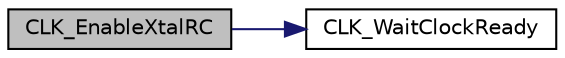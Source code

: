 digraph "CLK_EnableXtalRC"
{
 // LATEX_PDF_SIZE
  edge [fontname="Helvetica",fontsize="10",labelfontname="Helvetica",labelfontsize="10"];
  node [fontname="Helvetica",fontsize="10",shape=record];
  rankdir="LR";
  Node1 [label="CLK_EnableXtalRC",height=0.2,width=0.4,color="black", fillcolor="grey75", style="filled", fontcolor="black",tooltip="This function enable clock source."];
  Node1 -> Node2 [color="midnightblue",fontsize="10",style="solid",fontname="Helvetica"];
  Node2 [label="CLK_WaitClockReady",height=0.2,width=0.4,color="black", fillcolor="white", style="filled",URL="$d7/d42/group___n_a_n_o100___c_l_k___e_x_p_o_r_t_e_d___f_u_n_c_t_i_o_n_s.html#ga620c121e9147b128081654d9552efe15",tooltip="This function check selected clock source status."];
}
